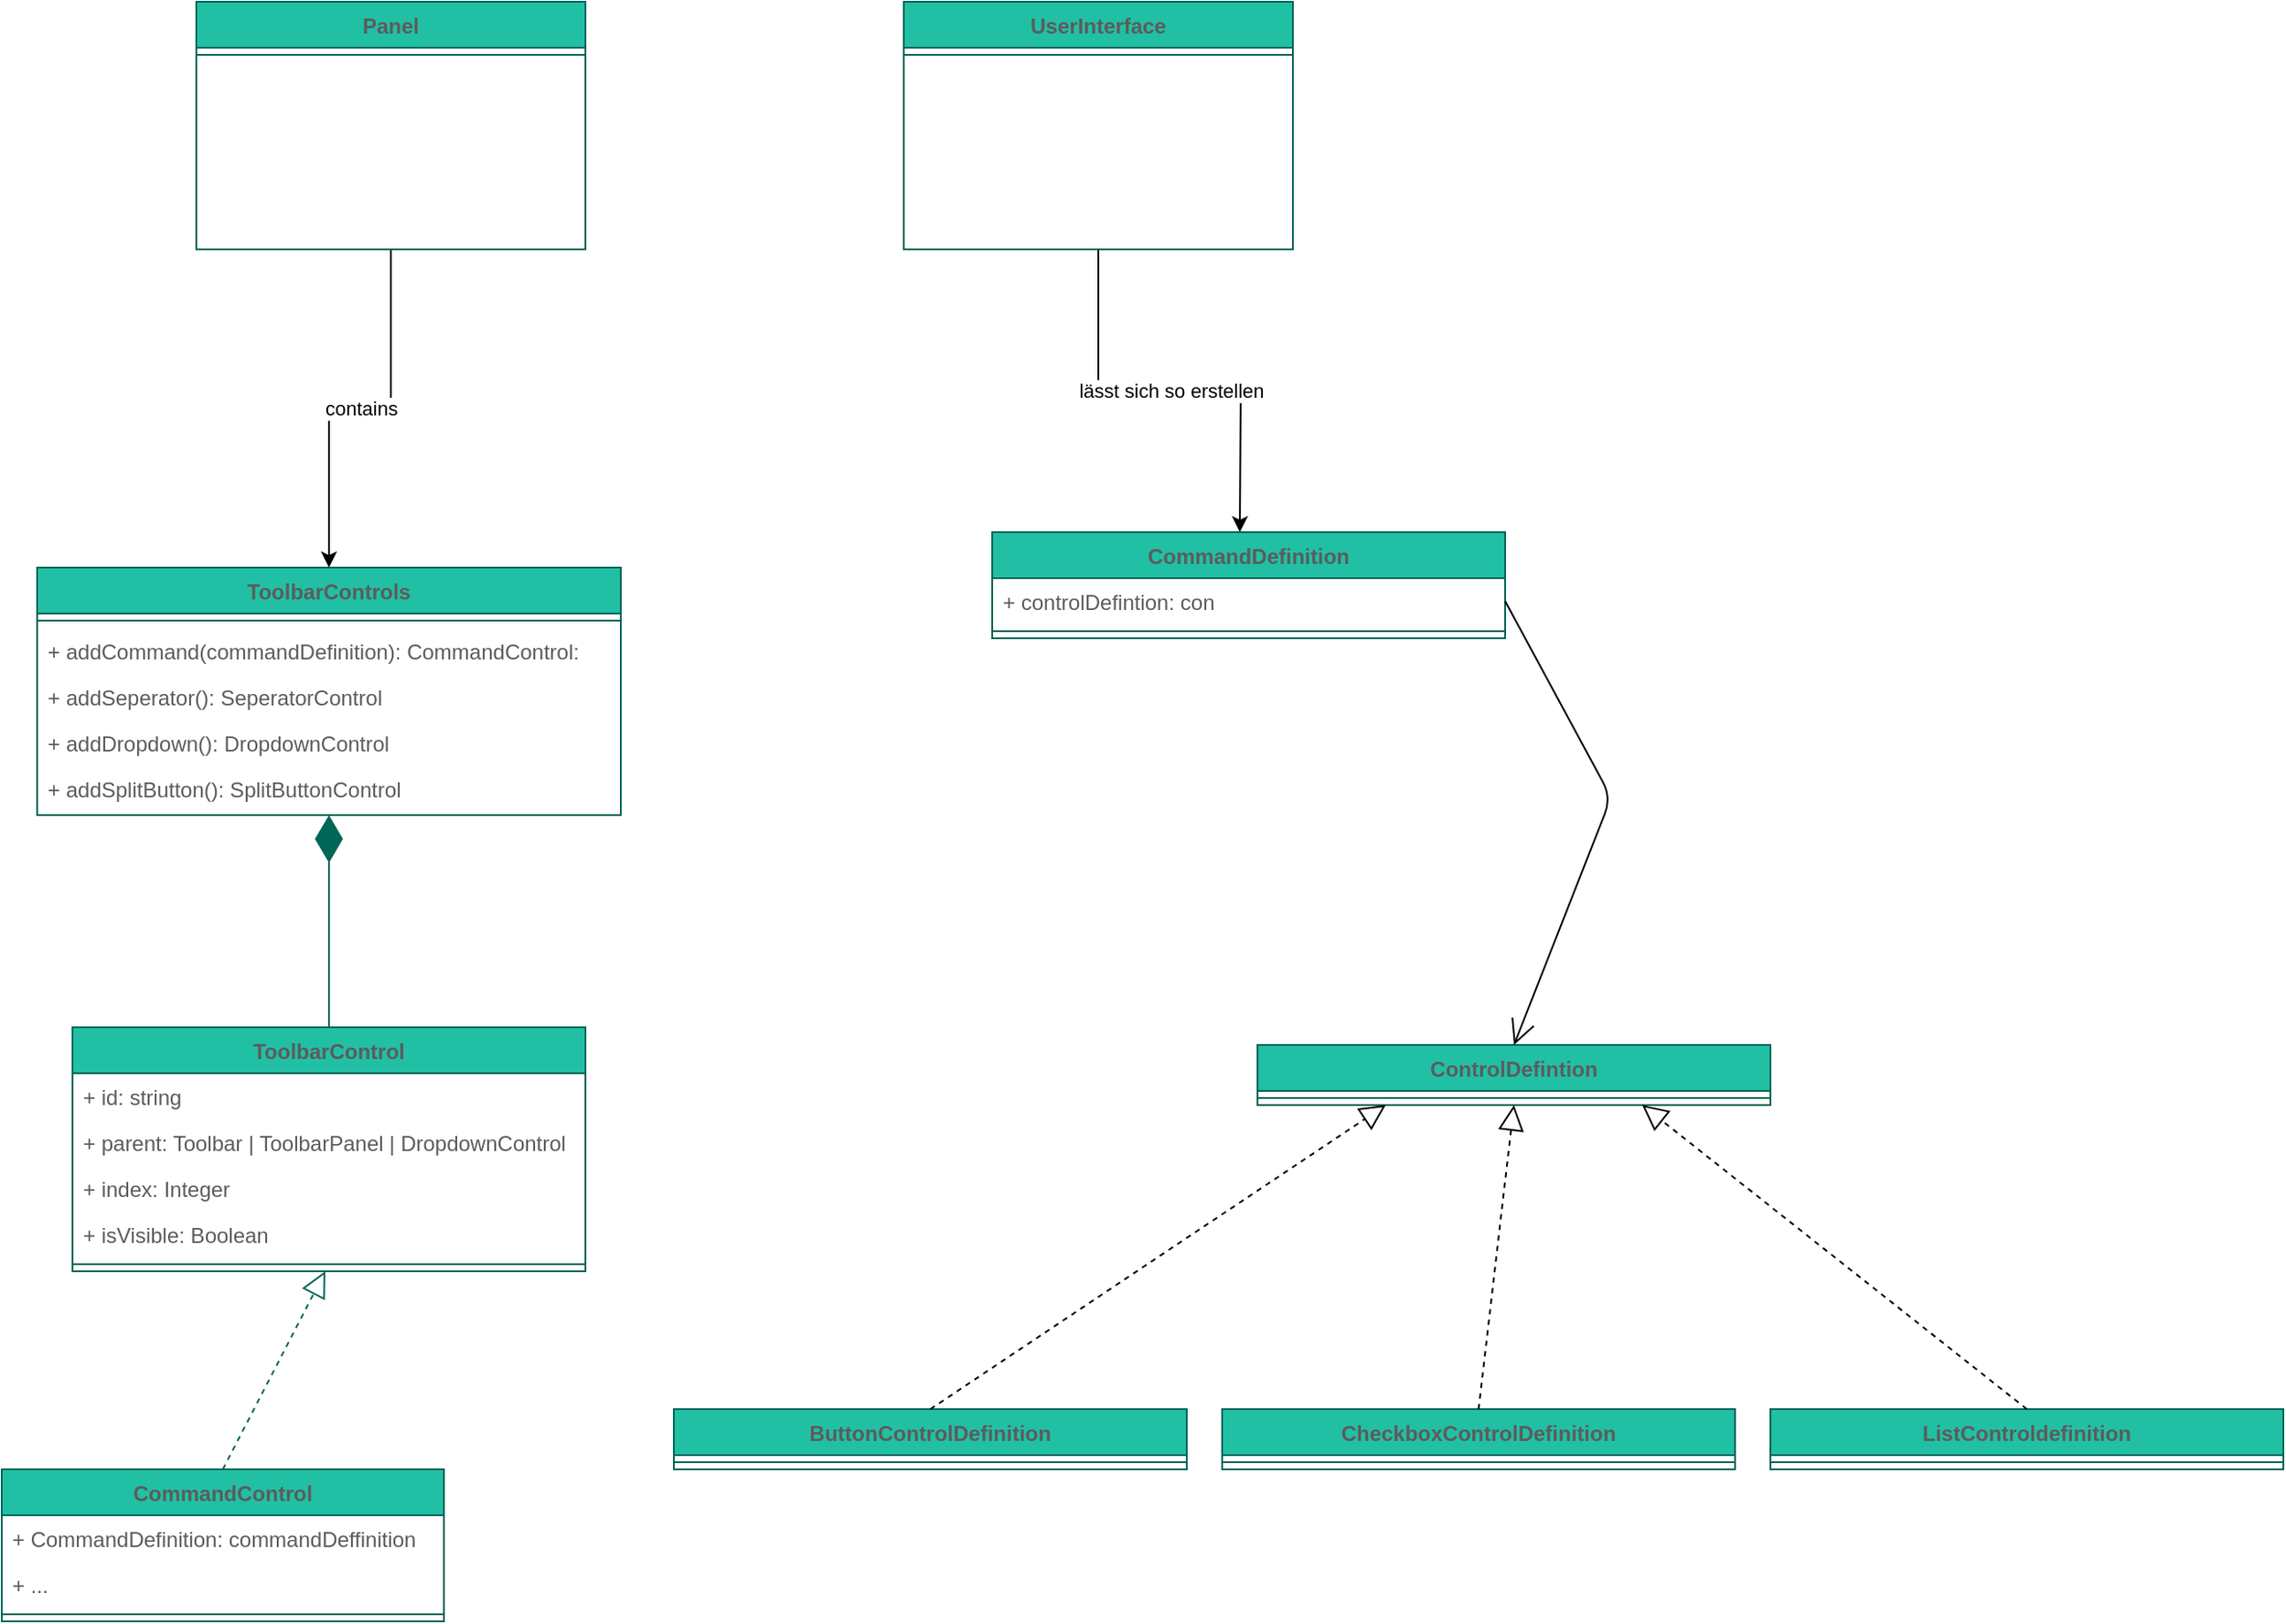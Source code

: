 <mxfile version="14.1.8" type="device"><diagram id="C5RBs43oDa-KdzZeNtuy" name="Page-1"><mxGraphModel dx="1422" dy="1931" grid="1" gridSize="10" guides="1" tooltips="1" connect="1" arrows="1" fold="1" page="1" pageScale="1" pageWidth="827" pageHeight="1169" math="0" shadow="0"><root><mxCell id="WIyWlLk6GJQsqaUBKTNV-0"/><mxCell id="WIyWlLk6GJQsqaUBKTNV-1" parent="WIyWlLk6GJQsqaUBKTNV-0"/><mxCell id="zkfFHV4jXpPFQw0GAbJ--0" value="ToolbarControls" style="swimlane;fontStyle=1;align=center;verticalAlign=top;childLayout=stackLayout;horizontal=1;startSize=26;horizontalStack=0;resizeParent=1;resizeLast=0;collapsible=1;marginBottom=0;rounded=0;shadow=0;strokeWidth=1;fillColor=#21C0A5;strokeColor=#006658;fontColor=#5C5C5C;" parent="WIyWlLk6GJQsqaUBKTNV-1" vertex="1"><mxGeometry x="30" y="20" width="330" height="140" as="geometry"><mxRectangle x="120" y="20" width="160" height="26" as="alternateBounds"/></mxGeometry></mxCell><mxCell id="zkfFHV4jXpPFQw0GAbJ--4" value="" style="line;html=1;strokeWidth=1;align=left;verticalAlign=middle;spacingTop=-1;spacingLeft=3;spacingRight=3;rotatable=0;labelPosition=right;points=[];portConstraint=eastwest;fillColor=#21C0A5;strokeColor=#006658;fontColor=#5C5C5C;" parent="zkfFHV4jXpPFQw0GAbJ--0" vertex="1"><mxGeometry y="26" width="330" height="8" as="geometry"/></mxCell><mxCell id="zkfFHV4jXpPFQw0GAbJ--5" value="+ addCommand(commandDefinition): CommandControl: " style="text;align=left;verticalAlign=top;spacingLeft=4;spacingRight=4;overflow=hidden;rotatable=0;points=[[0,0.5],[1,0.5]];portConstraint=eastwest;fontColor=#5C5C5C;" parent="zkfFHV4jXpPFQw0GAbJ--0" vertex="1"><mxGeometry y="34" width="330" height="26" as="geometry"/></mxCell><mxCell id="L7-KIGQvOKSbw04ScGWe-3" value="+ addSeperator(): SeperatorControl" style="text;align=left;verticalAlign=top;spacingLeft=4;spacingRight=4;overflow=hidden;rotatable=0;points=[[0,0.5],[1,0.5]];portConstraint=eastwest;fontColor=#5C5C5C;" parent="zkfFHV4jXpPFQw0GAbJ--0" vertex="1"><mxGeometry y="60" width="330" height="26" as="geometry"/></mxCell><mxCell id="L7-KIGQvOKSbw04ScGWe-2" value="+ addDropdown(): DropdownControl" style="text;align=left;verticalAlign=top;spacingLeft=4;spacingRight=4;overflow=hidden;rotatable=0;points=[[0,0.5],[1,0.5]];portConstraint=eastwest;fontColor=#5C5C5C;" parent="zkfFHV4jXpPFQw0GAbJ--0" vertex="1"><mxGeometry y="86" width="330" height="26" as="geometry"/></mxCell><mxCell id="L7-KIGQvOKSbw04ScGWe-7" value="+ addSplitButton(): SplitButtonControl" style="text;align=left;verticalAlign=top;spacingLeft=4;spacingRight=4;overflow=hidden;rotatable=0;points=[[0,0.5],[1,0.5]];portConstraint=eastwest;fontColor=#5C5C5C;" parent="zkfFHV4jXpPFQw0GAbJ--0" vertex="1"><mxGeometry y="112" width="330" height="26" as="geometry"/></mxCell><mxCell id="L7-KIGQvOKSbw04ScGWe-11" value="CommandControl" style="swimlane;fontStyle=1;align=center;verticalAlign=top;childLayout=stackLayout;horizontal=1;startSize=26;horizontalStack=0;resizeParent=1;resizeParentMax=0;resizeLast=0;collapsible=1;marginBottom=0;fillColor=#21C0A5;strokeColor=#006658;fontColor=#5C5C5C;" parent="WIyWlLk6GJQsqaUBKTNV-1" vertex="1"><mxGeometry x="10" y="530" width="250" height="86" as="geometry"/></mxCell><mxCell id="L7-KIGQvOKSbw04ScGWe-12" value="+ CommandDefinition: commandDeffinition" style="text;strokeColor=none;fillColor=none;align=left;verticalAlign=top;spacingLeft=4;spacingRight=4;overflow=hidden;rotatable=0;points=[[0,0.5],[1,0.5]];portConstraint=eastwest;fontColor=#5C5C5C;" parent="L7-KIGQvOKSbw04ScGWe-11" vertex="1"><mxGeometry y="26" width="250" height="26" as="geometry"/></mxCell><mxCell id="L7-KIGQvOKSbw04ScGWe-28" value="+ ..." style="text;strokeColor=none;fillColor=none;align=left;verticalAlign=top;spacingLeft=4;spacingRight=4;overflow=hidden;rotatable=0;points=[[0,0.5],[1,0.5]];portConstraint=eastwest;fontColor=#5C5C5C;" parent="L7-KIGQvOKSbw04ScGWe-11" vertex="1"><mxGeometry y="52" width="250" height="26" as="geometry"/></mxCell><mxCell id="L7-KIGQvOKSbw04ScGWe-13" value="" style="line;strokeWidth=1;fillColor=none;align=left;verticalAlign=middle;spacingTop=-1;spacingLeft=3;spacingRight=3;rotatable=0;labelPosition=right;points=[];portConstraint=eastwest;strokeColor=#006658;fontColor=#5C5C5C;" parent="L7-KIGQvOKSbw04ScGWe-11" vertex="1"><mxGeometry y="78" width="250" height="8" as="geometry"/></mxCell><mxCell id="L7-KIGQvOKSbw04ScGWe-15" value="ToolbarControl" style="swimlane;fontStyle=1;align=center;verticalAlign=top;childLayout=stackLayout;horizontal=1;startSize=26;horizontalStack=0;resizeParent=1;resizeParentMax=0;resizeLast=0;collapsible=1;marginBottom=0;fillColor=#21C0A5;strokeColor=#006658;fontColor=#5C5C5C;" parent="WIyWlLk6GJQsqaUBKTNV-1" vertex="1"><mxGeometry x="50" y="280" width="290" height="138" as="geometry"/></mxCell><mxCell id="L7-KIGQvOKSbw04ScGWe-16" value="+ id: string" style="text;strokeColor=none;fillColor=none;align=left;verticalAlign=top;spacingLeft=4;spacingRight=4;overflow=hidden;rotatable=0;points=[[0,0.5],[1,0.5]];portConstraint=eastwest;fontColor=#5C5C5C;" parent="L7-KIGQvOKSbw04ScGWe-15" vertex="1"><mxGeometry y="26" width="290" height="26" as="geometry"/></mxCell><mxCell id="L7-KIGQvOKSbw04ScGWe-21" value="+ parent: Toolbar | ToolbarPanel | DropdownControl" style="text;strokeColor=none;fillColor=none;align=left;verticalAlign=top;spacingLeft=4;spacingRight=4;overflow=hidden;rotatable=0;points=[[0,0.5],[1,0.5]];portConstraint=eastwest;fontColor=#5C5C5C;" parent="L7-KIGQvOKSbw04ScGWe-15" vertex="1"><mxGeometry y="52" width="290" height="26" as="geometry"/></mxCell><mxCell id="L7-KIGQvOKSbw04ScGWe-22" value="+ index: Integer" style="text;strokeColor=none;fillColor=none;align=left;verticalAlign=top;spacingLeft=4;spacingRight=4;overflow=hidden;rotatable=0;points=[[0,0.5],[1,0.5]];portConstraint=eastwest;fontColor=#5C5C5C;" parent="L7-KIGQvOKSbw04ScGWe-15" vertex="1"><mxGeometry y="78" width="290" height="26" as="geometry"/></mxCell><mxCell id="L7-KIGQvOKSbw04ScGWe-23" value="+ isVisible: Boolean" style="text;strokeColor=none;fillColor=none;align=left;verticalAlign=top;spacingLeft=4;spacingRight=4;overflow=hidden;rotatable=0;points=[[0,0.5],[1,0.5]];portConstraint=eastwest;fontColor=#5C5C5C;" parent="L7-KIGQvOKSbw04ScGWe-15" vertex="1"><mxGeometry y="104" width="290" height="26" as="geometry"/></mxCell><mxCell id="L7-KIGQvOKSbw04ScGWe-17" value="" style="line;strokeWidth=1;fillColor=none;align=left;verticalAlign=middle;spacingTop=-1;spacingLeft=3;spacingRight=3;rotatable=0;labelPosition=right;points=[];portConstraint=eastwest;strokeColor=#006658;fontColor=#5C5C5C;" parent="L7-KIGQvOKSbw04ScGWe-15" vertex="1"><mxGeometry y="130" width="290" height="8" as="geometry"/></mxCell><mxCell id="L7-KIGQvOKSbw04ScGWe-19" value="" style="endArrow=diamondThin;endFill=1;endSize=24;html=1;exitX=0.5;exitY=0;exitDx=0;exitDy=0;strokeColor=#006658;fontColor=#5C5C5C;entryX=0.5;entryY=1;entryDx=0;entryDy=0;" parent="WIyWlLk6GJQsqaUBKTNV-1" source="L7-KIGQvOKSbw04ScGWe-15" target="zkfFHV4jXpPFQw0GAbJ--0" edge="1"><mxGeometry width="160" relative="1" as="geometry"><mxPoint x="260" y="230" as="sourcePoint"/><mxPoint x="250" y="180" as="targetPoint"/><Array as="points"><mxPoint x="195" y="200"/></Array></mxGeometry></mxCell><mxCell id="L7-KIGQvOKSbw04ScGWe-24" value="" style="endArrow=block;dashed=1;endFill=0;endSize=12;html=1;strokeColor=#006658;fillColor=#21C0A5;fontColor=#5C5C5C;exitX=0.5;exitY=0;exitDx=0;exitDy=0;" parent="WIyWlLk6GJQsqaUBKTNV-1" source="L7-KIGQvOKSbw04ScGWe-11" target="L7-KIGQvOKSbw04ScGWe-17" edge="1"><mxGeometry width="160" relative="1" as="geometry"><mxPoint x="110" y="380" as="sourcePoint"/><mxPoint x="270" y="380" as="targetPoint"/></mxGeometry></mxCell><mxCell id="1Fm-nVBNZ5zIMy2oYsCm-7" value="contains" style="edgeStyle=orthogonalEdgeStyle;rounded=0;orthogonalLoop=1;jettySize=auto;html=1;exitX=0.5;exitY=1;exitDx=0;exitDy=0;entryX=0.5;entryY=0;entryDx=0;entryDy=0;" edge="1" parent="WIyWlLk6GJQsqaUBKTNV-1" source="1Fm-nVBNZ5zIMy2oYsCm-0" target="zkfFHV4jXpPFQw0GAbJ--0"><mxGeometry relative="1" as="geometry"/></mxCell><mxCell id="1Fm-nVBNZ5zIMy2oYsCm-0" value="Panel" style="swimlane;fontStyle=1;align=center;verticalAlign=top;childLayout=stackLayout;horizontal=1;startSize=26;horizontalStack=0;resizeParent=1;resizeLast=0;collapsible=1;marginBottom=0;rounded=0;shadow=0;strokeWidth=1;fillColor=#21C0A5;strokeColor=#006658;fontColor=#5C5C5C;" vertex="1" parent="WIyWlLk6GJQsqaUBKTNV-1"><mxGeometry x="120" y="-300" width="220" height="140" as="geometry"><mxRectangle x="120" y="20" width="160" height="26" as="alternateBounds"/></mxGeometry></mxCell><mxCell id="1Fm-nVBNZ5zIMy2oYsCm-1" value="" style="line;html=1;strokeWidth=1;align=left;verticalAlign=middle;spacingTop=-1;spacingLeft=3;spacingRight=3;rotatable=0;labelPosition=right;points=[];portConstraint=eastwest;fillColor=#21C0A5;strokeColor=#006658;fontColor=#5C5C5C;" vertex="1" parent="1Fm-nVBNZ5zIMy2oYsCm-0"><mxGeometry y="26" width="220" height="8" as="geometry"/></mxCell><mxCell id="1Fm-nVBNZ5zIMy2oYsCm-19" value="lässt sich so erstellen" style="edgeStyle=orthogonalEdgeStyle;rounded=0;orthogonalLoop=1;jettySize=auto;html=1;exitX=0.5;exitY=1;exitDx=0;exitDy=0;" edge="1" parent="WIyWlLk6GJQsqaUBKTNV-1" source="1Fm-nVBNZ5zIMy2oYsCm-15"><mxGeometry relative="1" as="geometry"><mxPoint x="710" as="targetPoint"/></mxGeometry></mxCell><mxCell id="1Fm-nVBNZ5zIMy2oYsCm-15" value="UserInterface" style="swimlane;fontStyle=1;align=center;verticalAlign=top;childLayout=stackLayout;horizontal=1;startSize=26;horizontalStack=0;resizeParent=1;resizeLast=0;collapsible=1;marginBottom=0;rounded=0;shadow=0;strokeWidth=1;fillColor=#21C0A5;strokeColor=#006658;fontColor=#5C5C5C;" vertex="1" parent="WIyWlLk6GJQsqaUBKTNV-1"><mxGeometry x="520" y="-300" width="220" height="140" as="geometry"><mxRectangle x="120" y="20" width="160" height="26" as="alternateBounds"/></mxGeometry></mxCell><mxCell id="1Fm-nVBNZ5zIMy2oYsCm-16" value="" style="line;html=1;strokeWidth=1;align=left;verticalAlign=middle;spacingTop=-1;spacingLeft=3;spacingRight=3;rotatable=0;labelPosition=right;points=[];portConstraint=eastwest;fillColor=#21C0A5;strokeColor=#006658;fontColor=#5C5C5C;" vertex="1" parent="1Fm-nVBNZ5zIMy2oYsCm-15"><mxGeometry y="26" width="220" height="8" as="geometry"/></mxCell><mxCell id="1Fm-nVBNZ5zIMy2oYsCm-23" value="CommandDefinition" style="swimlane;fontStyle=1;align=center;verticalAlign=top;childLayout=stackLayout;horizontal=1;startSize=26;horizontalStack=0;resizeParent=1;resizeParentMax=0;resizeLast=0;collapsible=1;marginBottom=0;fillColor=#21C0A5;strokeColor=#006658;fontColor=#5C5C5C;" vertex="1" parent="WIyWlLk6GJQsqaUBKTNV-1"><mxGeometry x="570" width="290" height="60" as="geometry"/></mxCell><mxCell id="1Fm-nVBNZ5zIMy2oYsCm-24" value="+ controlDefintion: con" style="text;strokeColor=none;fillColor=none;align=left;verticalAlign=top;spacingLeft=4;spacingRight=4;overflow=hidden;rotatable=0;points=[[0,0.5],[1,0.5]];portConstraint=eastwest;fontColor=#5C5C5C;" vertex="1" parent="1Fm-nVBNZ5zIMy2oYsCm-23"><mxGeometry y="26" width="290" height="26" as="geometry"/></mxCell><mxCell id="1Fm-nVBNZ5zIMy2oYsCm-28" value="" style="line;strokeWidth=1;fillColor=none;align=left;verticalAlign=middle;spacingTop=-1;spacingLeft=3;spacingRight=3;rotatable=0;labelPosition=right;points=[];portConstraint=eastwest;strokeColor=#006658;fontColor=#5C5C5C;" vertex="1" parent="1Fm-nVBNZ5zIMy2oYsCm-23"><mxGeometry y="52" width="290" height="8" as="geometry"/></mxCell><mxCell id="1Fm-nVBNZ5zIMy2oYsCm-29" value="ControlDefintion" style="swimlane;fontStyle=1;align=center;verticalAlign=top;childLayout=stackLayout;horizontal=1;startSize=26;horizontalStack=0;resizeParent=1;resizeParentMax=0;resizeLast=0;collapsible=1;marginBottom=0;fillColor=#21C0A5;strokeColor=#006658;fontColor=#5C5C5C;" vertex="1" parent="WIyWlLk6GJQsqaUBKTNV-1"><mxGeometry x="720" y="290" width="290" height="34" as="geometry"/></mxCell><mxCell id="1Fm-nVBNZ5zIMy2oYsCm-34" value="" style="line;strokeWidth=1;fillColor=none;align=left;verticalAlign=middle;spacingTop=-1;spacingLeft=3;spacingRight=3;rotatable=0;labelPosition=right;points=[];portConstraint=eastwest;strokeColor=#006658;fontColor=#5C5C5C;" vertex="1" parent="1Fm-nVBNZ5zIMy2oYsCm-29"><mxGeometry y="26" width="290" height="8" as="geometry"/></mxCell><mxCell id="1Fm-nVBNZ5zIMy2oYsCm-35" value="ListControldefinition" style="swimlane;fontStyle=1;align=center;verticalAlign=top;childLayout=stackLayout;horizontal=1;startSize=26;horizontalStack=0;resizeParent=1;resizeParentMax=0;resizeLast=0;collapsible=1;marginBottom=0;fillColor=#21C0A5;strokeColor=#006658;fontColor=#5C5C5C;" vertex="1" parent="WIyWlLk6GJQsqaUBKTNV-1"><mxGeometry x="1010" y="496" width="290" height="34" as="geometry"/></mxCell><mxCell id="1Fm-nVBNZ5zIMy2oYsCm-36" value="" style="line;strokeWidth=1;fillColor=none;align=left;verticalAlign=middle;spacingTop=-1;spacingLeft=3;spacingRight=3;rotatable=0;labelPosition=right;points=[];portConstraint=eastwest;strokeColor=#006658;fontColor=#5C5C5C;" vertex="1" parent="1Fm-nVBNZ5zIMy2oYsCm-35"><mxGeometry y="26" width="290" height="8" as="geometry"/></mxCell><mxCell id="1Fm-nVBNZ5zIMy2oYsCm-37" value="CheckboxControlDefinition" style="swimlane;fontStyle=1;align=center;verticalAlign=top;childLayout=stackLayout;horizontal=1;startSize=26;horizontalStack=0;resizeParent=1;resizeParentMax=0;resizeLast=0;collapsible=1;marginBottom=0;fillColor=#21C0A5;strokeColor=#006658;fontColor=#5C5C5C;" vertex="1" parent="WIyWlLk6GJQsqaUBKTNV-1"><mxGeometry x="700" y="496" width="290" height="34" as="geometry"/></mxCell><mxCell id="1Fm-nVBNZ5zIMy2oYsCm-38" value="" style="line;strokeWidth=1;fillColor=none;align=left;verticalAlign=middle;spacingTop=-1;spacingLeft=3;spacingRight=3;rotatable=0;labelPosition=right;points=[];portConstraint=eastwest;strokeColor=#006658;fontColor=#5C5C5C;" vertex="1" parent="1Fm-nVBNZ5zIMy2oYsCm-37"><mxGeometry y="26" width="290" height="8" as="geometry"/></mxCell><mxCell id="1Fm-nVBNZ5zIMy2oYsCm-39" value="ButtonControlDefinition" style="swimlane;fontStyle=1;align=center;verticalAlign=top;childLayout=stackLayout;horizontal=1;startSize=26;horizontalStack=0;resizeParent=1;resizeParentMax=0;resizeLast=0;collapsible=1;marginBottom=0;fillColor=#21C0A5;strokeColor=#006658;fontColor=#5C5C5C;" vertex="1" parent="WIyWlLk6GJQsqaUBKTNV-1"><mxGeometry x="390" y="496" width="290" height="34" as="geometry"/></mxCell><mxCell id="1Fm-nVBNZ5zIMy2oYsCm-40" value="" style="line;strokeWidth=1;fillColor=none;align=left;verticalAlign=middle;spacingTop=-1;spacingLeft=3;spacingRight=3;rotatable=0;labelPosition=right;points=[];portConstraint=eastwest;strokeColor=#006658;fontColor=#5C5C5C;" vertex="1" parent="1Fm-nVBNZ5zIMy2oYsCm-39"><mxGeometry y="26" width="290" height="8" as="geometry"/></mxCell><mxCell id="1Fm-nVBNZ5zIMy2oYsCm-41" value="" style="endArrow=block;dashed=1;endFill=0;endSize=12;html=1;exitX=0.5;exitY=0;exitDx=0;exitDy=0;entryX=0.25;entryY=1;entryDx=0;entryDy=0;" edge="1" parent="WIyWlLk6GJQsqaUBKTNV-1" source="1Fm-nVBNZ5zIMy2oYsCm-39" target="1Fm-nVBNZ5zIMy2oYsCm-29"><mxGeometry width="160" relative="1" as="geometry"><mxPoint x="530" y="290" as="sourcePoint"/><mxPoint x="700" y="300" as="targetPoint"/></mxGeometry></mxCell><mxCell id="1Fm-nVBNZ5zIMy2oYsCm-42" value="" style="endArrow=block;dashed=1;endFill=0;endSize=12;html=1;exitX=0.5;exitY=0;exitDx=0;exitDy=0;entryX=0.5;entryY=1;entryDx=0;entryDy=0;" edge="1" parent="WIyWlLk6GJQsqaUBKTNV-1" source="1Fm-nVBNZ5zIMy2oYsCm-37" target="1Fm-nVBNZ5zIMy2oYsCm-29"><mxGeometry width="160" relative="1" as="geometry"><mxPoint x="550" y="280" as="sourcePoint"/><mxPoint x="710" y="280" as="targetPoint"/></mxGeometry></mxCell><mxCell id="1Fm-nVBNZ5zIMy2oYsCm-43" value="" style="endArrow=block;dashed=1;endFill=0;endSize=12;html=1;exitX=0.5;exitY=0;exitDx=0;exitDy=0;entryX=0.75;entryY=1;entryDx=0;entryDy=0;" edge="1" parent="WIyWlLk6GJQsqaUBKTNV-1" source="1Fm-nVBNZ5zIMy2oYsCm-35" target="1Fm-nVBNZ5zIMy2oYsCm-29"><mxGeometry width="160" relative="1" as="geometry"><mxPoint x="550" y="280" as="sourcePoint"/><mxPoint x="950" y="350" as="targetPoint"/></mxGeometry></mxCell><mxCell id="1Fm-nVBNZ5zIMy2oYsCm-45" value="" style="endArrow=open;endFill=1;endSize=12;html=1;exitX=1;exitY=0.5;exitDx=0;exitDy=0;entryX=0.5;entryY=0;entryDx=0;entryDy=0;" edge="1" parent="WIyWlLk6GJQsqaUBKTNV-1" source="1Fm-nVBNZ5zIMy2oYsCm-24" target="1Fm-nVBNZ5zIMy2oYsCm-29"><mxGeometry width="160" relative="1" as="geometry"><mxPoint x="460" y="180" as="sourcePoint"/><mxPoint x="620" y="250" as="targetPoint"/><Array as="points"><mxPoint x="920" y="150"/></Array></mxGeometry></mxCell></root></mxGraphModel></diagram></mxfile>